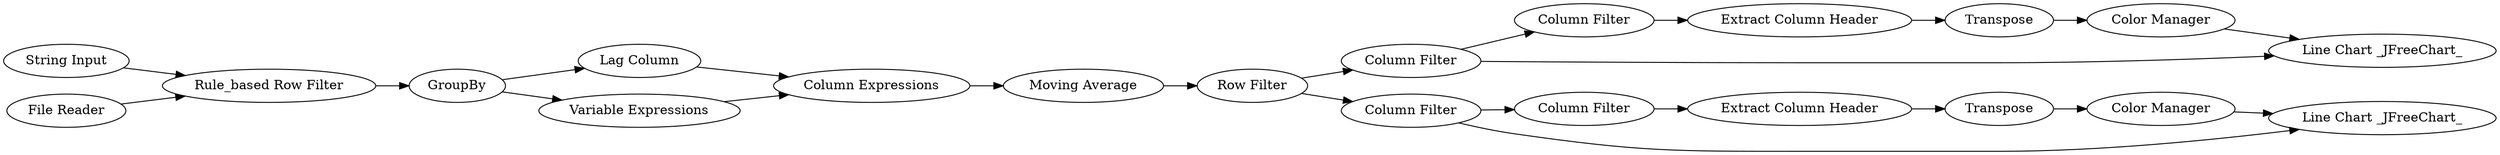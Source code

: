 digraph {
	"-3893600314661714283_87" [label="Color Manager"]
	"-6032304586594900498_117" [label="Rule_based Row Filter"]
	"6268472341726151418_31" [label="Lag Column"]
	"-6032304586594900498_137" [label="String Input"]
	"6461494294914231384_89" [label="Column Filter"]
	"-6032304586594900498_64" [label="Line Chart _JFreeChart_"]
	"-6032304586594900498_92" [label="Column Filter"]
	"-3893600314661714283_88" [label=Transpose]
	"6268472341726151418_137" [label="Variable Expressions"]
	"-6032304586594900498_93" [label="Column Filter"]
	"-3893600314661714283_89" [label="Column Filter"]
	"6461494294914231384_86" [label="Extract Column Header"]
	"6268472341726151418_120" [label="Moving Average"]
	"-6032304586594900498_69" [label="Line Chart _JFreeChart_"]
	"6268472341726151418_136" [label="Row Filter"]
	"-6032304586594900498_145" [label="File Reader"]
	"-3893600314661714283_86" [label="Extract Column Header"]
	"6268472341726151418_118" [label=GroupBy]
	"6268472341726151418_119" [label="Column Expressions"]
	"6461494294914231384_87" [label="Color Manager"]
	"6461494294914231384_88" [label=Transpose]
	"6461494294914231384_89" -> "6461494294914231384_86"
	"6268472341726151418_118" -> "6268472341726151418_31"
	"6268472341726151418_31" -> "6268472341726151418_119"
	"-3893600314661714283_86" -> "-3893600314661714283_88"
	"-3893600314661714283_89" -> "-3893600314661714283_86"
	"6268472341726151418_137" -> "6268472341726151418_119"
	"6268472341726151418_119" -> "6268472341726151418_120"
	"-6032304586594900498_92" -> "-6032304586594900498_64"
	"6461494294914231384_88" -> "6461494294914231384_87"
	"6268472341726151418_118" -> "6268472341726151418_137"
	"-6032304586594900498_93" -> "-6032304586594900498_69"
	"-3893600314661714283_87" -> "-6032304586594900498_69"
	"-3893600314661714283_88" -> "-3893600314661714283_87"
	"-6032304586594900498_117" -> "6268472341726151418_118"
	"-6032304586594900498_92" -> "6461494294914231384_89"
	"6461494294914231384_86" -> "6461494294914231384_88"
	"-6032304586594900498_145" -> "-6032304586594900498_117"
	"6461494294914231384_87" -> "-6032304586594900498_64"
	"6268472341726151418_120" -> "6268472341726151418_136"
	"-6032304586594900498_93" -> "-3893600314661714283_89"
	"-6032304586594900498_137" -> "-6032304586594900498_117"
	"6268472341726151418_136" -> "-6032304586594900498_93"
	"6268472341726151418_136" -> "-6032304586594900498_92"
	rankdir=LR
}

